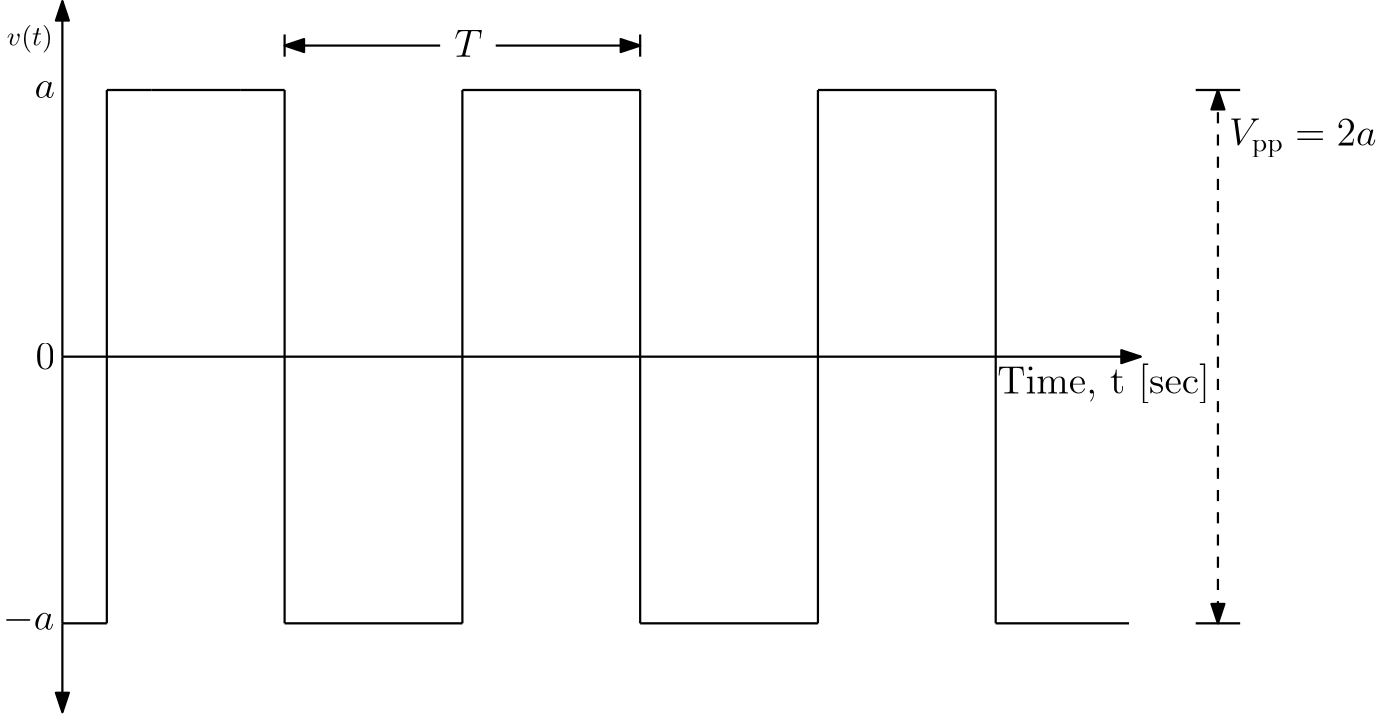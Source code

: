 <?xml version="1.0"?>
<!DOCTYPE ipe SYSTEM "ipe.dtd">
<ipe version="70206" creator="Ipe 7.2.7">
<info created="D:20170917140958" modified="D:20170926162121"/>
<ipestyle name="basic">
<symbol name="arrow/arc(spx)">
<path stroke="sym-stroke" fill="sym-stroke" pen="sym-pen">
0 0 m
-1 0.333 l
-1 -0.333 l
h
</path>
</symbol>
<symbol name="arrow/farc(spx)">
<path stroke="sym-stroke" fill="white" pen="sym-pen">
0 0 m
-1 0.333 l
-1 -0.333 l
h
</path>
</symbol>
<symbol name="arrow/ptarc(spx)">
<path stroke="sym-stroke" fill="sym-stroke" pen="sym-pen">
0 0 m
-1 0.333 l
-0.8 0 l
-1 -0.333 l
h
</path>
</symbol>
<symbol name="arrow/fptarc(spx)">
<path stroke="sym-stroke" fill="white" pen="sym-pen">
0 0 m
-1 0.333 l
-0.8 0 l
-1 -0.333 l
h
</path>
</symbol>
<symbol name="mark/circle(sx)" transformations="translations">
<path fill="sym-stroke">
0.6 0 0 0.6 0 0 e
0.4 0 0 0.4 0 0 e
</path>
</symbol>
<symbol name="mark/disk(sx)" transformations="translations">
<path fill="sym-stroke">
0.6 0 0 0.6 0 0 e
</path>
</symbol>
<symbol name="mark/fdisk(sfx)" transformations="translations">
<group>
<path fill="sym-fill">
0.5 0 0 0.5 0 0 e
</path>
<path fill="sym-stroke" fillrule="eofill">
0.6 0 0 0.6 0 0 e
0.4 0 0 0.4 0 0 e
</path>
</group>
</symbol>
<symbol name="mark/box(sx)" transformations="translations">
<path fill="sym-stroke" fillrule="eofill">
-0.6 -0.6 m
0.6 -0.6 l
0.6 0.6 l
-0.6 0.6 l
h
-0.4 -0.4 m
0.4 -0.4 l
0.4 0.4 l
-0.4 0.4 l
h
</path>
</symbol>
<symbol name="mark/square(sx)" transformations="translations">
<path fill="sym-stroke">
-0.6 -0.6 m
0.6 -0.6 l
0.6 0.6 l
-0.6 0.6 l
h
</path>
</symbol>
<symbol name="mark/fsquare(sfx)" transformations="translations">
<group>
<path fill="sym-fill">
-0.5 -0.5 m
0.5 -0.5 l
0.5 0.5 l
-0.5 0.5 l
h
</path>
<path fill="sym-stroke" fillrule="eofill">
-0.6 -0.6 m
0.6 -0.6 l
0.6 0.6 l
-0.6 0.6 l
h
-0.4 -0.4 m
0.4 -0.4 l
0.4 0.4 l
-0.4 0.4 l
h
</path>
</group>
</symbol>
<symbol name="mark/cross(sx)" transformations="translations">
<group>
<path fill="sym-stroke">
-0.43 -0.57 m
0.57 0.43 l
0.43 0.57 l
-0.57 -0.43 l
h
</path>
<path fill="sym-stroke">
-0.43 0.57 m
0.57 -0.43 l
0.43 -0.57 l
-0.57 0.43 l
h
</path>
</group>
</symbol>
<symbol name="arrow/fnormal(spx)">
<path stroke="sym-stroke" fill="white" pen="sym-pen">
0 0 m
-1 0.333 l
-1 -0.333 l
h
</path>
</symbol>
<symbol name="arrow/pointed(spx)">
<path stroke="sym-stroke" fill="sym-stroke" pen="sym-pen">
0 0 m
-1 0.333 l
-0.8 0 l
-1 -0.333 l
h
</path>
</symbol>
<symbol name="arrow/fpointed(spx)">
<path stroke="sym-stroke" fill="white" pen="sym-pen">
0 0 m
-1 0.333 l
-0.8 0 l
-1 -0.333 l
h
</path>
</symbol>
<symbol name="arrow/linear(spx)">
<path stroke="sym-stroke" pen="sym-pen">
-1 0.333 m
0 0 l
-1 -0.333 l
</path>
</symbol>
<symbol name="arrow/fdouble(spx)">
<path stroke="sym-stroke" fill="white" pen="sym-pen">
0 0 m
-1 0.333 l
-1 -0.333 l
h
-1 0 m
-2 0.333 l
-2 -0.333 l
h
</path>
</symbol>
<symbol name="arrow/double(spx)">
<path stroke="sym-stroke" fill="sym-stroke" pen="sym-pen">
0 0 m
-1 0.333 l
-1 -0.333 l
h
-1 0 m
-2 0.333 l
-2 -0.333 l
h
</path>
</symbol>
<pen name="heavier" value="0.8"/>
<pen name="fat" value="1.2"/>
<pen name="ultrafat" value="2"/>
<symbolsize name="large" value="5"/>
<symbolsize name="small" value="2"/>
<symbolsize name="tiny" value="1.1"/>
<arrowsize name="large" value="10"/>
<arrowsize name="small" value="5"/>
<arrowsize name="tiny" value="3"/>
<color name="red" value="1 0 0"/>
<color name="green" value="0 1 0"/>
<color name="blue" value="0 0 1"/>
<color name="yellow" value="1 1 0"/>
<color name="orange" value="1 0.647 0"/>
<color name="gold" value="1 0.843 0"/>
<color name="purple" value="0.627 0.125 0.941"/>
<color name="gray" value="0.745"/>
<color name="brown" value="0.647 0.165 0.165"/>
<color name="navy" value="0 0 0.502"/>
<color name="pink" value="1 0.753 0.796"/>
<color name="seagreen" value="0.18 0.545 0.341"/>
<color name="turquoise" value="0.251 0.878 0.816"/>
<color name="violet" value="0.933 0.51 0.933"/>
<color name="darkblue" value="0 0 0.545"/>
<color name="darkcyan" value="0 0.545 0.545"/>
<color name="darkgray" value="0.663"/>
<color name="darkgreen" value="0 0.392 0"/>
<color name="darkmagenta" value="0.545 0 0.545"/>
<color name="darkorange" value="1 0.549 0"/>
<color name="darkred" value="0.545 0 0"/>
<color name="lightblue" value="0.678 0.847 0.902"/>
<color name="lightcyan" value="0.878 1 1"/>
<color name="lightgray" value="0.827"/>
<color name="lightgreen" value="0.565 0.933 0.565"/>
<color name="lightyellow" value="1 1 0.878"/>
<dashstyle name="dashed" value="[4] 0"/>
<dashstyle name="dotted" value="[1 3] 0"/>
<dashstyle name="dash dotted" value="[4 2 1 2] 0"/>
<dashstyle name="dash dot dotted" value="[4 2 1 2 1 2] 0"/>
<textsize name="large" value="\large"/>
<textsize name="Large" value="\Large"/>
<textsize name="LARGE" value="\LARGE"/>
<textsize name="huge" value="\huge"/>
<textsize name="Huge" value="\Huge"/>
<textsize name="small" value="\small"/>
<textsize name="footnote" value="\footnotesize"/>
<textsize name="tiny" value="\tiny"/>
<textstyle name="center" begin="\begin{center}" end="\end{center}"/>
<textstyle name="itemize" begin="\begin{itemize}" end="\end{itemize}"/>
<textstyle name="item" begin="\begin{itemize}\item{}" end="\end{itemize}"/>
<gridsize name="4 pts" value="4"/>
<gridsize name="8 pts (~3 mm)" value="8"/>
<gridsize name="16 pts (~6 mm)" value="16"/>
<gridsize name="32 pts (~12 mm)" value="32"/>
<gridsize name="10 pts (~3.5 mm)" value="10"/>
<gridsize name="20 pts (~7 mm)" value="20"/>
<gridsize name="14 pts (~5 mm)" value="14"/>
<gridsize name="28 pts (~10 mm)" value="28"/>
<gridsize name="56 pts (~20 mm)" value="56"/>
<anglesize name="90 deg" value="90"/>
<anglesize name="60 deg" value="60"/>
<anglesize name="45 deg" value="45"/>
<anglesize name="30 deg" value="30"/>
<anglesize name="22.5 deg" value="22.5"/>
<opacity name="10%" value="0.1"/>
<opacity name="30%" value="0.3"/>
<opacity name="50%" value="0.5"/>
<opacity name="75%" value="0.75"/>
<tiling name="falling" angle="-60" step="4" width="1"/>
<tiling name="rising" angle="30" step="4" width="1"/>
</ipestyle>
<page>
<layer name="alpha"/>
<view layers="alpha" active="alpha"/>
<text layer="alpha" matrix="1 0 0 1 -77.4575 -146.308" transformations="translations" pos="152 544" stroke="black" type="label" width="18.532" height="8.374" depth="1.19" valign="baseline" size="Large" style="math">-a</text>
<text matrix="1 0 0 1 -66.0103 45.1359" transformations="translations" pos="152 544" stroke="black" type="label" width="7.374" height="6.177" depth="0" valign="baseline" size="Large" style="math">a</text>
<text matrix="1 0 0 1 -64 -16" transformations="translations" pos="140 624" stroke="black" type="label" width="16.533" height="7.473" depth="2.49" valign="baseline" style="math">v(t)</text>
<text matrix="1 0 0 1 -77.6989 -80.6392" transformations="translations" pos="164 572" stroke="black" type="label" width="7.024" height="9.245" depth="0" valign="baseline" size="Large" style="math">0</text>
<text matrix="1 0 0 1 167.19 -97.5244" transformations="translations" pos="265.377 580.286" stroke="black" type="label" width="76.557" height="10.756" depth="3.59" valign="baseline" size="Large">Time, t  [sec]</text>
<path matrix="1 0 0 1 -80 0" stroke="black" pen="heavier">
208 592 m
240 592 l
</path>
<path matrix="1 0 0 0.666667 -80 165.333" stroke="black" pen="heavier" arrow="normal/normal">
176 496 m
176 688 l
</path>
<path matrix="1 0 0 1 -80 0" stroke="black" pen="heavier">
176 496 m
176 400 l
</path>
<path matrix="1 0 0 0.333333 -80 266.667" stroke="black" pen="heavier" arrow="normal/normal">
176 400 m
176 304 l
</path>
<path matrix="1.05495 0 0 1 -89.6703 0" stroke="black" pen="heavier" arrow="normal/normal">
176 496 m
544 496 l
</path>
<path matrix="1 0 0 1 -80 0" stroke="black" pen="heavier">
208 592 m
192 592 l
</path>
<path matrix="1 0 0 1 -80 0" stroke="black" pen="heavier">
192 592 m
192 496 l
</path>
<path matrix="1 0 0 1 -80 0" stroke="black" pen="heavier">
176 400 m
192 400 l
</path>
<path matrix="1 0 0 1 -80 0" stroke="black" pen="heavier">
192 400 m
192 496 l
</path>
<path matrix="1 0 0 1 -80 0" stroke="black" pen="heavier">
240 592 m
256 592 l
</path>
<path matrix="1 0 0 1 -80 0" stroke="black" pen="heavier">
256 592 m
256 400 l
</path>
<path matrix="1 0 0 1 -80 0" stroke="black" pen="heavier">
256 400 m
320 400 l
</path>
<path matrix="1 0 0 1 -80 0" stroke="black" pen="heavier">
320 400 m
320 592 l
</path>
<path matrix="1 0 0 1 -80 0" stroke="black" pen="heavier">
320 592 m
384 592 l
</path>
<path matrix="1 0 0 1 -80 0" stroke="black" pen="heavier">
384 592 m
384 400 l
384 400 l
</path>
<path matrix="1 0 0 1 -80 0" stroke="black" pen="heavier">
384 400 m
448 400 l
</path>
<path matrix="1 0 0 1 -80 0" stroke="black" pen="heavier">
448 400 m
448 592 l
</path>
<path matrix="1 0 0 1 -80 0" stroke="black" pen="heavier">
448 592 m
512 592 l
</path>
<path matrix="1 0 0 1 -80 0" stroke="black" pen="heavier">
512 592 m
512 496 l
</path>
<path matrix="1 0 0 1 -80 0" stroke="black" pen="heavier">
512 496 m
512 400 l
</path>
<path matrix="1 0 0 1 -80 0" stroke="black" pen="heavier">
512 400 m
560 400 l
</path>
<text matrix="1 0 0 1 -66.9573 -16" transformations="translations" pos="304 620" stroke="black" type="label" width="10.184" height="9.803" depth="0" valign="baseline" size="Large" style="math">T</text>
<path matrix="1 0 0 1 -80 0" stroke="black" pen="heavier" arrow="normal/normal">
312 608 m
256 608 l
</path>
<path matrix="1 0 0 1 -80 0" stroke="black" pen="heavier" arrow="normal/normal">
332 608 m
384 608 l
</path>
<path matrix="1 0 0 1 -80 0" stroke="black" pen="heavier">
256 612 m
256 604 l
</path>
<path matrix="1 0 0 1 -80 0" stroke="black" pen="heavier">
384 612 m
384 604 l
</path>
<path matrix="0.5 0 0 1 256 0" stroke="black" pen="heavier">
496 592 m
528 592 l
</path>
<path stroke="black" dash="dashed" pen="heavier" arrow="normal/normal" rarrow="normal/normal">
512 592 m
512 400 l
</path>
<path matrix="0.5 0 0 1 256 0" stroke="black" pen="heavier">
496 400 m
528 400 l
</path>
<text matrix="1 0 0 1 -12 -4" transformations="translations" pos="528 576" stroke="black" type="label" width="53.05" height="9.802" depth="4.09" valign="baseline" size="Large" style="math">V_{\mathrm{pp}}=2a</text>
</page>
</ipe>
